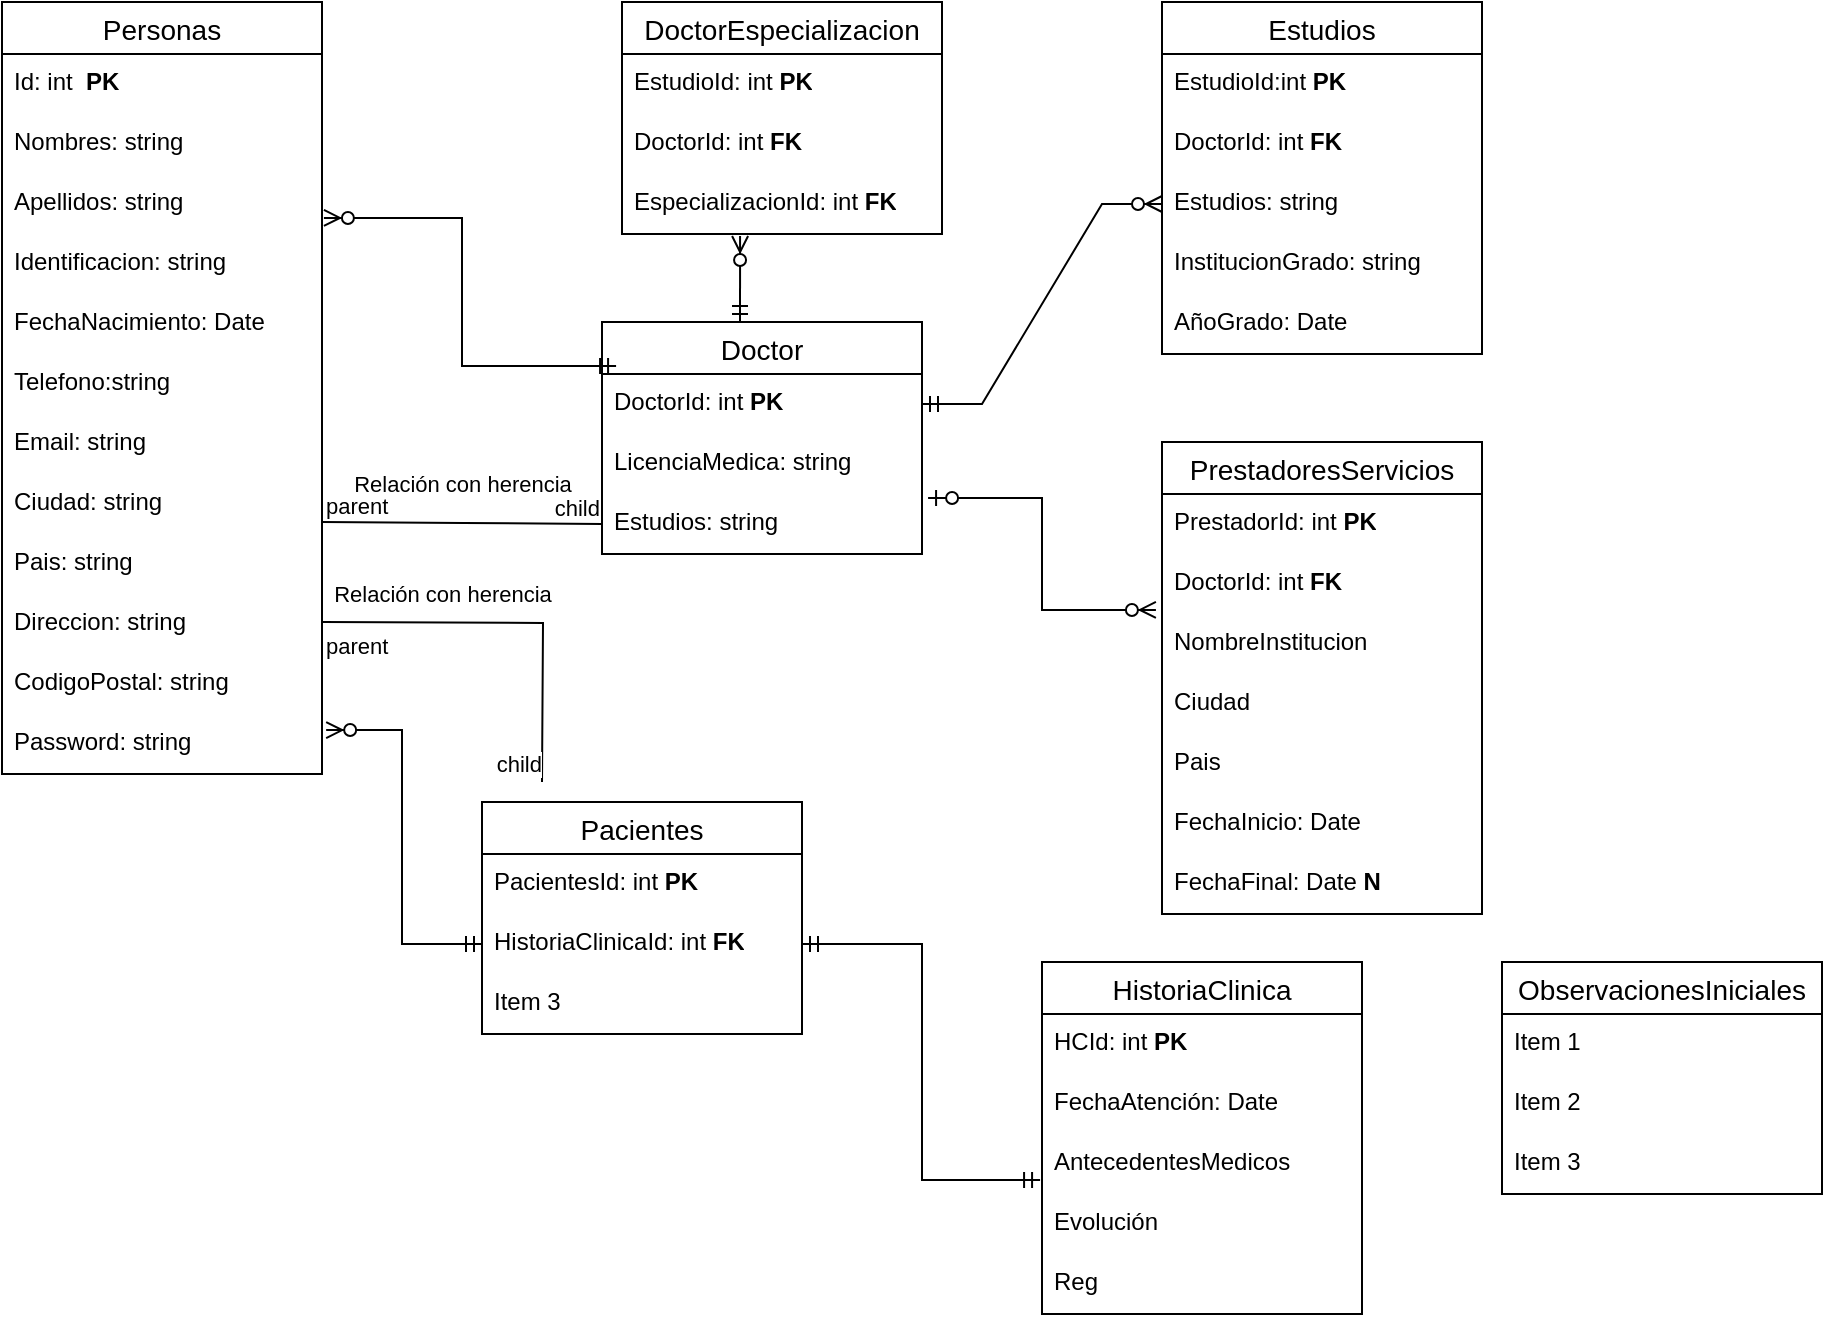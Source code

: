 <mxfile version="21.2.1" type="github">
  <diagram name="Página-1" id="pSOZWiFcLK-jRT-I9Wxa">
    <mxGraphModel dx="823" dy="476" grid="1" gridSize="10" guides="1" tooltips="1" connect="1" arrows="1" fold="1" page="1" pageScale="1" pageWidth="827" pageHeight="1169" math="0" shadow="0">
      <root>
        <mxCell id="0" />
        <mxCell id="1" parent="0" />
        <mxCell id="Kc0MogDfmRI-tjZ8E_rs-1" value="Personas" style="swimlane;fontStyle=0;childLayout=stackLayout;horizontal=1;startSize=26;horizontalStack=0;resizeParent=1;resizeParentMax=0;resizeLast=0;collapsible=1;marginBottom=0;align=center;fontSize=14;" parent="1" vertex="1">
          <mxGeometry x="40" y="40" width="160" height="386" as="geometry" />
        </mxCell>
        <mxCell id="Kc0MogDfmRI-tjZ8E_rs-2" value="Id: int&amp;nbsp;&lt;span style=&quot;white-space: pre;&quot;&gt; &lt;/span&gt;&lt;b&gt;PK&lt;/b&gt;" style="text;strokeColor=none;fillColor=none;spacingLeft=4;spacingRight=4;overflow=hidden;rotatable=0;points=[[0,0.5],[1,0.5]];portConstraint=eastwest;fontSize=12;whiteSpace=wrap;html=1;" parent="Kc0MogDfmRI-tjZ8E_rs-1" vertex="1">
          <mxGeometry y="26" width="160" height="30" as="geometry" />
        </mxCell>
        <mxCell id="Kc0MogDfmRI-tjZ8E_rs-3" value="Nombres: string" style="text;strokeColor=none;fillColor=none;spacingLeft=4;spacingRight=4;overflow=hidden;rotatable=0;points=[[0,0.5],[1,0.5]];portConstraint=eastwest;fontSize=12;whiteSpace=wrap;html=1;" parent="Kc0MogDfmRI-tjZ8E_rs-1" vertex="1">
          <mxGeometry y="56" width="160" height="30" as="geometry" />
        </mxCell>
        <mxCell id="Kc0MogDfmRI-tjZ8E_rs-4" value="Apellidos: string" style="text;strokeColor=none;fillColor=none;spacingLeft=4;spacingRight=4;overflow=hidden;rotatable=0;points=[[0,0.5],[1,0.5]];portConstraint=eastwest;fontSize=12;whiteSpace=wrap;html=1;" parent="Kc0MogDfmRI-tjZ8E_rs-1" vertex="1">
          <mxGeometry y="86" width="160" height="30" as="geometry" />
        </mxCell>
        <mxCell id="Kc0MogDfmRI-tjZ8E_rs-13" value="Identificacion: string" style="text;strokeColor=none;fillColor=none;spacingLeft=4;spacingRight=4;overflow=hidden;rotatable=0;points=[[0,0.5],[1,0.5]];portConstraint=eastwest;fontSize=12;whiteSpace=wrap;html=1;" parent="Kc0MogDfmRI-tjZ8E_rs-1" vertex="1">
          <mxGeometry y="116" width="160" height="30" as="geometry" />
        </mxCell>
        <mxCell id="Kc0MogDfmRI-tjZ8E_rs-14" value="FechaNacimiento: Date" style="text;strokeColor=none;fillColor=none;spacingLeft=4;spacingRight=4;overflow=hidden;rotatable=0;points=[[0,0.5],[1,0.5]];portConstraint=eastwest;fontSize=12;whiteSpace=wrap;html=1;" parent="Kc0MogDfmRI-tjZ8E_rs-1" vertex="1">
          <mxGeometry y="146" width="160" height="30" as="geometry" />
        </mxCell>
        <mxCell id="Kc0MogDfmRI-tjZ8E_rs-15" value="Telefono:string" style="text;strokeColor=none;fillColor=none;spacingLeft=4;spacingRight=4;overflow=hidden;rotatable=0;points=[[0,0.5],[1,0.5]];portConstraint=eastwest;fontSize=12;whiteSpace=wrap;html=1;" parent="Kc0MogDfmRI-tjZ8E_rs-1" vertex="1">
          <mxGeometry y="176" width="160" height="30" as="geometry" />
        </mxCell>
        <mxCell id="Kc0MogDfmRI-tjZ8E_rs-16" value="Email: string" style="text;strokeColor=none;fillColor=none;spacingLeft=4;spacingRight=4;overflow=hidden;rotatable=0;points=[[0,0.5],[1,0.5]];portConstraint=eastwest;fontSize=12;whiteSpace=wrap;html=1;" parent="Kc0MogDfmRI-tjZ8E_rs-1" vertex="1">
          <mxGeometry y="206" width="160" height="30" as="geometry" />
        </mxCell>
        <mxCell id="Kc0MogDfmRI-tjZ8E_rs-17" value="Ciudad: string" style="text;strokeColor=none;fillColor=none;spacingLeft=4;spacingRight=4;overflow=hidden;rotatable=0;points=[[0,0.5],[1,0.5]];portConstraint=eastwest;fontSize=12;whiteSpace=wrap;html=1;" parent="Kc0MogDfmRI-tjZ8E_rs-1" vertex="1">
          <mxGeometry y="236" width="160" height="30" as="geometry" />
        </mxCell>
        <mxCell id="Kc0MogDfmRI-tjZ8E_rs-18" value="Pais: string" style="text;strokeColor=none;fillColor=none;spacingLeft=4;spacingRight=4;overflow=hidden;rotatable=0;points=[[0,0.5],[1,0.5]];portConstraint=eastwest;fontSize=12;whiteSpace=wrap;html=1;" parent="Kc0MogDfmRI-tjZ8E_rs-1" vertex="1">
          <mxGeometry y="266" width="160" height="30" as="geometry" />
        </mxCell>
        <mxCell id="Kc0MogDfmRI-tjZ8E_rs-19" value="Direccion: string" style="text;strokeColor=none;fillColor=none;spacingLeft=4;spacingRight=4;overflow=hidden;rotatable=0;points=[[0,0.5],[1,0.5]];portConstraint=eastwest;fontSize=12;whiteSpace=wrap;html=1;" parent="Kc0MogDfmRI-tjZ8E_rs-1" vertex="1">
          <mxGeometry y="296" width="160" height="30" as="geometry" />
        </mxCell>
        <mxCell id="Kc0MogDfmRI-tjZ8E_rs-20" value="CodigoPostal: string" style="text;strokeColor=none;fillColor=none;spacingLeft=4;spacingRight=4;overflow=hidden;rotatable=0;points=[[0,0.5],[1,0.5]];portConstraint=eastwest;fontSize=12;whiteSpace=wrap;html=1;" parent="Kc0MogDfmRI-tjZ8E_rs-1" vertex="1">
          <mxGeometry y="326" width="160" height="30" as="geometry" />
        </mxCell>
        <mxCell id="Kc0MogDfmRI-tjZ8E_rs-21" value="Password: string" style="text;strokeColor=none;fillColor=none;spacingLeft=4;spacingRight=4;overflow=hidden;rotatable=0;points=[[0,0.5],[1,0.5]];portConstraint=eastwest;fontSize=12;whiteSpace=wrap;html=1;" parent="Kc0MogDfmRI-tjZ8E_rs-1" vertex="1">
          <mxGeometry y="356" width="160" height="30" as="geometry" />
        </mxCell>
        <mxCell id="Kc0MogDfmRI-tjZ8E_rs-5" value="Pacientes" style="swimlane;fontStyle=0;childLayout=stackLayout;horizontal=1;startSize=26;horizontalStack=0;resizeParent=1;resizeParentMax=0;resizeLast=0;collapsible=1;marginBottom=0;align=center;fontSize=14;" parent="1" vertex="1">
          <mxGeometry x="280" y="440" width="160" height="116" as="geometry" />
        </mxCell>
        <mxCell id="Kc0MogDfmRI-tjZ8E_rs-6" value="PacientesId: int &lt;b&gt;PK&lt;/b&gt;" style="text;strokeColor=none;fillColor=none;spacingLeft=4;spacingRight=4;overflow=hidden;rotatable=0;points=[[0,0.5],[1,0.5]];portConstraint=eastwest;fontSize=12;whiteSpace=wrap;html=1;" parent="Kc0MogDfmRI-tjZ8E_rs-5" vertex="1">
          <mxGeometry y="26" width="160" height="30" as="geometry" />
        </mxCell>
        <mxCell id="Kc0MogDfmRI-tjZ8E_rs-7" value="HistoriaClinicaId: int &lt;b&gt;FK&lt;/b&gt;" style="text;strokeColor=none;fillColor=none;spacingLeft=4;spacingRight=4;overflow=hidden;rotatable=0;points=[[0,0.5],[1,0.5]];portConstraint=eastwest;fontSize=12;whiteSpace=wrap;html=1;" parent="Kc0MogDfmRI-tjZ8E_rs-5" vertex="1">
          <mxGeometry y="56" width="160" height="30" as="geometry" />
        </mxCell>
        <mxCell id="Kc0MogDfmRI-tjZ8E_rs-8" value="Item 3" style="text;strokeColor=none;fillColor=none;spacingLeft=4;spacingRight=4;overflow=hidden;rotatable=0;points=[[0,0.5],[1,0.5]];portConstraint=eastwest;fontSize=12;whiteSpace=wrap;html=1;" parent="Kc0MogDfmRI-tjZ8E_rs-5" vertex="1">
          <mxGeometry y="86" width="160" height="30" as="geometry" />
        </mxCell>
        <mxCell id="Kc0MogDfmRI-tjZ8E_rs-9" value="Doctor" style="swimlane;fontStyle=0;childLayout=stackLayout;horizontal=1;startSize=26;horizontalStack=0;resizeParent=1;resizeParentMax=0;resizeLast=0;collapsible=1;marginBottom=0;align=center;fontSize=14;" parent="1" vertex="1">
          <mxGeometry x="340" y="200" width="160" height="116" as="geometry" />
        </mxCell>
        <mxCell id="Kc0MogDfmRI-tjZ8E_rs-10" value="DoctorId: int &lt;b&gt;PK&lt;/b&gt;" style="text;strokeColor=none;fillColor=none;spacingLeft=4;spacingRight=4;overflow=hidden;rotatable=0;points=[[0,0.5],[1,0.5]];portConstraint=eastwest;fontSize=12;whiteSpace=wrap;html=1;" parent="Kc0MogDfmRI-tjZ8E_rs-9" vertex="1">
          <mxGeometry y="26" width="160" height="30" as="geometry" />
        </mxCell>
        <mxCell id="Kc0MogDfmRI-tjZ8E_rs-11" value="LicenciaMedica: string" style="text;strokeColor=none;fillColor=none;spacingLeft=4;spacingRight=4;overflow=hidden;rotatable=0;points=[[0,0.5],[1,0.5]];portConstraint=eastwest;fontSize=12;whiteSpace=wrap;html=1;" parent="Kc0MogDfmRI-tjZ8E_rs-9" vertex="1">
          <mxGeometry y="56" width="160" height="30" as="geometry" />
        </mxCell>
        <mxCell id="Kc0MogDfmRI-tjZ8E_rs-12" value="Estudios: string" style="text;strokeColor=none;fillColor=none;spacingLeft=4;spacingRight=4;overflow=hidden;rotatable=0;points=[[0,0.5],[1,0.5]];portConstraint=eastwest;fontSize=12;whiteSpace=wrap;html=1;" parent="Kc0MogDfmRI-tjZ8E_rs-9" vertex="1">
          <mxGeometry y="86" width="160" height="30" as="geometry" />
        </mxCell>
        <mxCell id="Kc0MogDfmRI-tjZ8E_rs-29" value="DoctorEspecializacion" style="swimlane;fontStyle=0;childLayout=stackLayout;horizontal=1;startSize=26;horizontalStack=0;resizeParent=1;resizeParentMax=0;resizeLast=0;collapsible=1;marginBottom=0;align=center;fontSize=14;" parent="1" vertex="1">
          <mxGeometry x="350" y="40" width="160" height="116" as="geometry" />
        </mxCell>
        <mxCell id="Kc0MogDfmRI-tjZ8E_rs-30" value="EstudioId: int &lt;b&gt;PK&lt;/b&gt;" style="text;strokeColor=none;fillColor=none;spacingLeft=4;spacingRight=4;overflow=hidden;rotatable=0;points=[[0,0.5],[1,0.5]];portConstraint=eastwest;fontSize=12;whiteSpace=wrap;html=1;" parent="Kc0MogDfmRI-tjZ8E_rs-29" vertex="1">
          <mxGeometry y="26" width="160" height="30" as="geometry" />
        </mxCell>
        <mxCell id="Kc0MogDfmRI-tjZ8E_rs-31" value="DoctorId: int &lt;b&gt;FK&lt;/b&gt;" style="text;strokeColor=none;fillColor=none;spacingLeft=4;spacingRight=4;overflow=hidden;rotatable=0;points=[[0,0.5],[1,0.5]];portConstraint=eastwest;fontSize=12;whiteSpace=wrap;html=1;" parent="Kc0MogDfmRI-tjZ8E_rs-29" vertex="1">
          <mxGeometry y="56" width="160" height="30" as="geometry" />
        </mxCell>
        <mxCell id="Kc0MogDfmRI-tjZ8E_rs-32" value="EspecializacionId: int &lt;b&gt;FK&lt;/b&gt;" style="text;strokeColor=none;fillColor=none;spacingLeft=4;spacingRight=4;overflow=hidden;rotatable=0;points=[[0,0.5],[1,0.5]];portConstraint=eastwest;fontSize=12;whiteSpace=wrap;html=1;" parent="Kc0MogDfmRI-tjZ8E_rs-29" vertex="1">
          <mxGeometry y="86" width="160" height="30" as="geometry" />
        </mxCell>
        <mxCell id="Kc0MogDfmRI-tjZ8E_rs-33" value="Estudios" style="swimlane;fontStyle=0;childLayout=stackLayout;horizontal=1;startSize=26;horizontalStack=0;resizeParent=1;resizeParentMax=0;resizeLast=0;collapsible=1;marginBottom=0;align=center;fontSize=14;" parent="1" vertex="1">
          <mxGeometry x="620" y="40" width="160" height="176" as="geometry" />
        </mxCell>
        <mxCell id="Kc0MogDfmRI-tjZ8E_rs-34" value="EstudioId:int &lt;b&gt;PK&lt;/b&gt;" style="text;strokeColor=none;fillColor=none;spacingLeft=4;spacingRight=4;overflow=hidden;rotatable=0;points=[[0,0.5],[1,0.5]];portConstraint=eastwest;fontSize=12;whiteSpace=wrap;html=1;" parent="Kc0MogDfmRI-tjZ8E_rs-33" vertex="1">
          <mxGeometry y="26" width="160" height="30" as="geometry" />
        </mxCell>
        <mxCell id="Kc0MogDfmRI-tjZ8E_rs-35" value="DoctorId: int &lt;b&gt;FK&lt;/b&gt;" style="text;strokeColor=none;fillColor=none;spacingLeft=4;spacingRight=4;overflow=hidden;rotatable=0;points=[[0,0.5],[1,0.5]];portConstraint=eastwest;fontSize=12;whiteSpace=wrap;html=1;" parent="Kc0MogDfmRI-tjZ8E_rs-33" vertex="1">
          <mxGeometry y="56" width="160" height="30" as="geometry" />
        </mxCell>
        <mxCell id="Kc0MogDfmRI-tjZ8E_rs-36" value="Estudios: string" style="text;strokeColor=none;fillColor=none;spacingLeft=4;spacingRight=4;overflow=hidden;rotatable=0;points=[[0,0.5],[1,0.5]];portConstraint=eastwest;fontSize=12;whiteSpace=wrap;html=1;" parent="Kc0MogDfmRI-tjZ8E_rs-33" vertex="1">
          <mxGeometry y="86" width="160" height="30" as="geometry" />
        </mxCell>
        <mxCell id="vZkZtLI4cQMyui6_1O6a-7" value="InstitucionGrado: string" style="text;strokeColor=none;fillColor=none;spacingLeft=4;spacingRight=4;overflow=hidden;rotatable=0;points=[[0,0.5],[1,0.5]];portConstraint=eastwest;fontSize=12;whiteSpace=wrap;html=1;" vertex="1" parent="Kc0MogDfmRI-tjZ8E_rs-33">
          <mxGeometry y="116" width="160" height="30" as="geometry" />
        </mxCell>
        <mxCell id="vZkZtLI4cQMyui6_1O6a-8" value="AñoGrado: Date" style="text;strokeColor=none;fillColor=none;spacingLeft=4;spacingRight=4;overflow=hidden;rotatable=0;points=[[0,0.5],[1,0.5]];portConstraint=eastwest;fontSize=12;whiteSpace=wrap;html=1;" vertex="1" parent="Kc0MogDfmRI-tjZ8E_rs-33">
          <mxGeometry y="146" width="160" height="30" as="geometry" />
        </mxCell>
        <mxCell id="vZkZtLI4cQMyui6_1O6a-5" value="" style="fontSize=12;html=1;endArrow=ERzeroToMany;startArrow=ERmandOne;rounded=0;entryX=1.006;entryY=0.733;entryDx=0;entryDy=0;entryPerimeter=0;exitX=0.044;exitY=-0.133;exitDx=0;exitDy=0;exitPerimeter=0;edgeStyle=orthogonalEdgeStyle;" edge="1" parent="1" source="Kc0MogDfmRI-tjZ8E_rs-10" target="Kc0MogDfmRI-tjZ8E_rs-4">
          <mxGeometry width="100" height="100" relative="1" as="geometry">
            <mxPoint x="210" y="250" as="sourcePoint" />
            <mxPoint x="310" y="150" as="targetPoint" />
          </mxGeometry>
        </mxCell>
        <mxCell id="vZkZtLI4cQMyui6_1O6a-19" value="Relación con herencia" style="edgeLabel;html=1;align=center;verticalAlign=middle;resizable=0;points=[];" vertex="1" connectable="0" parent="vZkZtLI4cQMyui6_1O6a-5">
          <mxGeometry x="-0.227" y="-2" relative="1" as="geometry">
            <mxPoint x="-12" y="122" as="offset" />
          </mxGeometry>
        </mxCell>
        <mxCell id="vZkZtLI4cQMyui6_1O6a-6" value="" style="fontSize=12;html=1;endArrow=ERzeroToMany;startArrow=ERmandOne;rounded=0;entryX=0.369;entryY=1.033;entryDx=0;entryDy=0;entryPerimeter=0;" edge="1" parent="1" target="Kc0MogDfmRI-tjZ8E_rs-32">
          <mxGeometry width="100" height="100" relative="1" as="geometry">
            <mxPoint x="409" y="200" as="sourcePoint" />
            <mxPoint x="510" y="140" as="targetPoint" />
          </mxGeometry>
        </mxCell>
        <mxCell id="vZkZtLI4cQMyui6_1O6a-9" value="" style="edgeStyle=entityRelationEdgeStyle;fontSize=12;html=1;endArrow=ERzeroToMany;startArrow=ERmandOne;rounded=0;exitX=1;exitY=0.5;exitDx=0;exitDy=0;entryX=0;entryY=0.5;entryDx=0;entryDy=0;" edge="1" parent="1" source="Kc0MogDfmRI-tjZ8E_rs-10" target="Kc0MogDfmRI-tjZ8E_rs-36">
          <mxGeometry width="100" height="100" relative="1" as="geometry">
            <mxPoint x="510" y="240" as="sourcePoint" />
            <mxPoint x="610" y="140" as="targetPoint" />
          </mxGeometry>
        </mxCell>
        <mxCell id="vZkZtLI4cQMyui6_1O6a-10" value="PrestadoresServicios" style="swimlane;fontStyle=0;childLayout=stackLayout;horizontal=1;startSize=26;horizontalStack=0;resizeParent=1;resizeParentMax=0;resizeLast=0;collapsible=1;marginBottom=0;align=center;fontSize=14;" vertex="1" parent="1">
          <mxGeometry x="620" y="260" width="160" height="236" as="geometry" />
        </mxCell>
        <mxCell id="vZkZtLI4cQMyui6_1O6a-11" value="PrestadorId: int &lt;b&gt;PK&lt;/b&gt;" style="text;strokeColor=none;fillColor=none;spacingLeft=4;spacingRight=4;overflow=hidden;rotatable=0;points=[[0,0.5],[1,0.5]];portConstraint=eastwest;fontSize=12;whiteSpace=wrap;html=1;" vertex="1" parent="vZkZtLI4cQMyui6_1O6a-10">
          <mxGeometry y="26" width="160" height="30" as="geometry" />
        </mxCell>
        <mxCell id="vZkZtLI4cQMyui6_1O6a-12" value="DoctorId: int &lt;b&gt;FK&lt;br&gt;&lt;br&gt;&lt;/b&gt;" style="text;strokeColor=none;fillColor=none;spacingLeft=4;spacingRight=4;overflow=hidden;rotatable=0;points=[[0,0.5],[1,0.5]];portConstraint=eastwest;fontSize=12;whiteSpace=wrap;html=1;" vertex="1" parent="vZkZtLI4cQMyui6_1O6a-10">
          <mxGeometry y="56" width="160" height="30" as="geometry" />
        </mxCell>
        <mxCell id="vZkZtLI4cQMyui6_1O6a-13" value="NombreInstitucion" style="text;strokeColor=none;fillColor=none;spacingLeft=4;spacingRight=4;overflow=hidden;rotatable=0;points=[[0,0.5],[1,0.5]];portConstraint=eastwest;fontSize=12;whiteSpace=wrap;html=1;" vertex="1" parent="vZkZtLI4cQMyui6_1O6a-10">
          <mxGeometry y="86" width="160" height="30" as="geometry" />
        </mxCell>
        <mxCell id="vZkZtLI4cQMyui6_1O6a-14" value="Ciudad" style="text;strokeColor=none;fillColor=none;spacingLeft=4;spacingRight=4;overflow=hidden;rotatable=0;points=[[0,0.5],[1,0.5]];portConstraint=eastwest;fontSize=12;whiteSpace=wrap;html=1;" vertex="1" parent="vZkZtLI4cQMyui6_1O6a-10">
          <mxGeometry y="116" width="160" height="30" as="geometry" />
        </mxCell>
        <mxCell id="vZkZtLI4cQMyui6_1O6a-15" value="Pais" style="text;strokeColor=none;fillColor=none;spacingLeft=4;spacingRight=4;overflow=hidden;rotatable=0;points=[[0,0.5],[1,0.5]];portConstraint=eastwest;fontSize=12;whiteSpace=wrap;html=1;" vertex="1" parent="vZkZtLI4cQMyui6_1O6a-10">
          <mxGeometry y="146" width="160" height="30" as="geometry" />
        </mxCell>
        <mxCell id="vZkZtLI4cQMyui6_1O6a-16" value="FechaInicio: Date" style="text;strokeColor=none;fillColor=none;spacingLeft=4;spacingRight=4;overflow=hidden;rotatable=0;points=[[0,0.5],[1,0.5]];portConstraint=eastwest;fontSize=12;whiteSpace=wrap;html=1;" vertex="1" parent="vZkZtLI4cQMyui6_1O6a-10">
          <mxGeometry y="176" width="160" height="30" as="geometry" />
        </mxCell>
        <mxCell id="vZkZtLI4cQMyui6_1O6a-17" value="FechaFinal: Date &lt;b&gt;N&lt;/b&gt;" style="text;strokeColor=none;fillColor=none;spacingLeft=4;spacingRight=4;overflow=hidden;rotatable=0;points=[[0,0.5],[1,0.5]];portConstraint=eastwest;fontSize=12;whiteSpace=wrap;html=1;" vertex="1" parent="vZkZtLI4cQMyui6_1O6a-10">
          <mxGeometry y="206" width="160" height="30" as="geometry" />
        </mxCell>
        <mxCell id="vZkZtLI4cQMyui6_1O6a-18" value="" style="fontSize=12;html=1;endArrow=ERzeroToMany;startArrow=ERzeroToOne;rounded=0;entryX=-0.019;entryY=0.933;entryDx=0;entryDy=0;entryPerimeter=0;exitX=1.019;exitY=0.067;exitDx=0;exitDy=0;exitPerimeter=0;edgeStyle=orthogonalEdgeStyle;" edge="1" parent="1" source="Kc0MogDfmRI-tjZ8E_rs-12" target="vZkZtLI4cQMyui6_1O6a-12">
          <mxGeometry width="100" height="100" relative="1" as="geometry">
            <mxPoint x="410" y="420" as="sourcePoint" />
            <mxPoint x="510" y="320" as="targetPoint" />
          </mxGeometry>
        </mxCell>
        <mxCell id="vZkZtLI4cQMyui6_1O6a-20" value="" style="endArrow=none;html=1;edgeStyle=orthogonalEdgeStyle;rounded=0;" edge="1" parent="1">
          <mxGeometry relative="1" as="geometry">
            <mxPoint x="200" y="350" as="sourcePoint" />
            <mxPoint x="310" y="430" as="targetPoint" />
          </mxGeometry>
        </mxCell>
        <mxCell id="vZkZtLI4cQMyui6_1O6a-21" value="parent" style="edgeLabel;resizable=0;html=1;align=left;verticalAlign=bottom;" connectable="0" vertex="1" parent="vZkZtLI4cQMyui6_1O6a-20">
          <mxGeometry x="-1" relative="1" as="geometry">
            <mxPoint y="20" as="offset" />
          </mxGeometry>
        </mxCell>
        <mxCell id="vZkZtLI4cQMyui6_1O6a-22" value="child" style="edgeLabel;resizable=0;html=1;align=right;verticalAlign=bottom;" connectable="0" vertex="1" parent="vZkZtLI4cQMyui6_1O6a-20">
          <mxGeometry x="1" relative="1" as="geometry" />
        </mxCell>
        <mxCell id="vZkZtLI4cQMyui6_1O6a-23" value="" style="endArrow=none;html=1;edgeStyle=orthogonalEdgeStyle;rounded=0;entryX=0;entryY=0.5;entryDx=0;entryDy=0;" edge="1" parent="1" target="Kc0MogDfmRI-tjZ8E_rs-12">
          <mxGeometry relative="1" as="geometry">
            <mxPoint x="200" y="300" as="sourcePoint" />
            <mxPoint x="330" y="300" as="targetPoint" />
          </mxGeometry>
        </mxCell>
        <mxCell id="vZkZtLI4cQMyui6_1O6a-24" value="parent" style="edgeLabel;resizable=0;html=1;align=left;verticalAlign=bottom;" connectable="0" vertex="1" parent="vZkZtLI4cQMyui6_1O6a-23">
          <mxGeometry x="-1" relative="1" as="geometry" />
        </mxCell>
        <mxCell id="vZkZtLI4cQMyui6_1O6a-25" value="child" style="edgeLabel;resizable=0;html=1;align=right;verticalAlign=bottom;" connectable="0" vertex="1" parent="vZkZtLI4cQMyui6_1O6a-23">
          <mxGeometry x="1" relative="1" as="geometry" />
        </mxCell>
        <mxCell id="vZkZtLI4cQMyui6_1O6a-26" value="Relación con herencia" style="edgeLabel;html=1;align=center;verticalAlign=middle;resizable=0;points=[];" vertex="1" connectable="0" parent="1">
          <mxGeometry x="270" y="281.04" as="geometry" />
        </mxCell>
        <mxCell id="vZkZtLI4cQMyui6_1O6a-27" value="HistoriaClinica" style="swimlane;fontStyle=0;childLayout=stackLayout;horizontal=1;startSize=26;horizontalStack=0;resizeParent=1;resizeParentMax=0;resizeLast=0;collapsible=1;marginBottom=0;align=center;fontSize=14;" vertex="1" parent="1">
          <mxGeometry x="560" y="520" width="160" height="176" as="geometry" />
        </mxCell>
        <mxCell id="vZkZtLI4cQMyui6_1O6a-28" value="HCId: int &lt;b&gt;PK&lt;/b&gt;" style="text;strokeColor=none;fillColor=none;spacingLeft=4;spacingRight=4;overflow=hidden;rotatable=0;points=[[0,0.5],[1,0.5]];portConstraint=eastwest;fontSize=12;whiteSpace=wrap;html=1;" vertex="1" parent="vZkZtLI4cQMyui6_1O6a-27">
          <mxGeometry y="26" width="160" height="30" as="geometry" />
        </mxCell>
        <mxCell id="vZkZtLI4cQMyui6_1O6a-29" value="FechaAtención: Date" style="text;strokeColor=none;fillColor=none;spacingLeft=4;spacingRight=4;overflow=hidden;rotatable=0;points=[[0,0.5],[1,0.5]];portConstraint=eastwest;fontSize=12;whiteSpace=wrap;html=1;" vertex="1" parent="vZkZtLI4cQMyui6_1O6a-27">
          <mxGeometry y="56" width="160" height="30" as="geometry" />
        </mxCell>
        <mxCell id="vZkZtLI4cQMyui6_1O6a-30" value="AntecedentesMedicos" style="text;strokeColor=none;fillColor=none;spacingLeft=4;spacingRight=4;overflow=hidden;rotatable=0;points=[[0,0.5],[1,0.5]];portConstraint=eastwest;fontSize=12;whiteSpace=wrap;html=1;" vertex="1" parent="vZkZtLI4cQMyui6_1O6a-27">
          <mxGeometry y="86" width="160" height="30" as="geometry" />
        </mxCell>
        <mxCell id="vZkZtLI4cQMyui6_1O6a-33" value="Evolución" style="text;strokeColor=none;fillColor=none;spacingLeft=4;spacingRight=4;overflow=hidden;rotatable=0;points=[[0,0.5],[1,0.5]];portConstraint=eastwest;fontSize=12;whiteSpace=wrap;html=1;" vertex="1" parent="vZkZtLI4cQMyui6_1O6a-27">
          <mxGeometry y="116" width="160" height="30" as="geometry" />
        </mxCell>
        <mxCell id="vZkZtLI4cQMyui6_1O6a-34" value="Reg&lt;br&gt;" style="text;strokeColor=none;fillColor=none;spacingLeft=4;spacingRight=4;overflow=hidden;rotatable=0;points=[[0,0.5],[1,0.5]];portConstraint=eastwest;fontSize=12;whiteSpace=wrap;html=1;" vertex="1" parent="vZkZtLI4cQMyui6_1O6a-27">
          <mxGeometry y="146" width="160" height="30" as="geometry" />
        </mxCell>
        <mxCell id="vZkZtLI4cQMyui6_1O6a-31" value="" style="fontSize=12;html=1;endArrow=ERzeroToMany;startArrow=ERmandOne;rounded=0;entryX=1.013;entryY=0.267;entryDx=0;entryDy=0;entryPerimeter=0;exitX=0;exitY=0.5;exitDx=0;exitDy=0;edgeStyle=orthogonalEdgeStyle;" edge="1" parent="1" source="Kc0MogDfmRI-tjZ8E_rs-7" target="Kc0MogDfmRI-tjZ8E_rs-21">
          <mxGeometry width="100" height="100" relative="1" as="geometry">
            <mxPoint x="150" y="540" as="sourcePoint" />
            <mxPoint x="250" y="440" as="targetPoint" />
          </mxGeometry>
        </mxCell>
        <mxCell id="vZkZtLI4cQMyui6_1O6a-36" value="" style="fontSize=12;html=1;endArrow=ERmandOne;startArrow=ERmandOne;rounded=0;entryX=1;entryY=0.5;entryDx=0;entryDy=0;exitX=-0.006;exitY=0.767;exitDx=0;exitDy=0;exitPerimeter=0;edgeStyle=orthogonalEdgeStyle;" edge="1" parent="1" source="vZkZtLI4cQMyui6_1O6a-30" target="Kc0MogDfmRI-tjZ8E_rs-7">
          <mxGeometry width="100" height="100" relative="1" as="geometry">
            <mxPoint x="410" y="650" as="sourcePoint" />
            <mxPoint x="510" y="550" as="targetPoint" />
          </mxGeometry>
        </mxCell>
        <mxCell id="vZkZtLI4cQMyui6_1O6a-37" value="ObservacionesIniciales" style="swimlane;fontStyle=0;childLayout=stackLayout;horizontal=1;startSize=26;horizontalStack=0;resizeParent=1;resizeParentMax=0;resizeLast=0;collapsible=1;marginBottom=0;align=center;fontSize=14;" vertex="1" parent="1">
          <mxGeometry x="790" y="520" width="160" height="116" as="geometry" />
        </mxCell>
        <mxCell id="vZkZtLI4cQMyui6_1O6a-38" value="Item 1" style="text;strokeColor=none;fillColor=none;spacingLeft=4;spacingRight=4;overflow=hidden;rotatable=0;points=[[0,0.5],[1,0.5]];portConstraint=eastwest;fontSize=12;whiteSpace=wrap;html=1;" vertex="1" parent="vZkZtLI4cQMyui6_1O6a-37">
          <mxGeometry y="26" width="160" height="30" as="geometry" />
        </mxCell>
        <mxCell id="vZkZtLI4cQMyui6_1O6a-39" value="Item 2" style="text;strokeColor=none;fillColor=none;spacingLeft=4;spacingRight=4;overflow=hidden;rotatable=0;points=[[0,0.5],[1,0.5]];portConstraint=eastwest;fontSize=12;whiteSpace=wrap;html=1;" vertex="1" parent="vZkZtLI4cQMyui6_1O6a-37">
          <mxGeometry y="56" width="160" height="30" as="geometry" />
        </mxCell>
        <mxCell id="vZkZtLI4cQMyui6_1O6a-40" value="Item 3" style="text;strokeColor=none;fillColor=none;spacingLeft=4;spacingRight=4;overflow=hidden;rotatable=0;points=[[0,0.5],[1,0.5]];portConstraint=eastwest;fontSize=12;whiteSpace=wrap;html=1;" vertex="1" parent="vZkZtLI4cQMyui6_1O6a-37">
          <mxGeometry y="86" width="160" height="30" as="geometry" />
        </mxCell>
      </root>
    </mxGraphModel>
  </diagram>
</mxfile>
